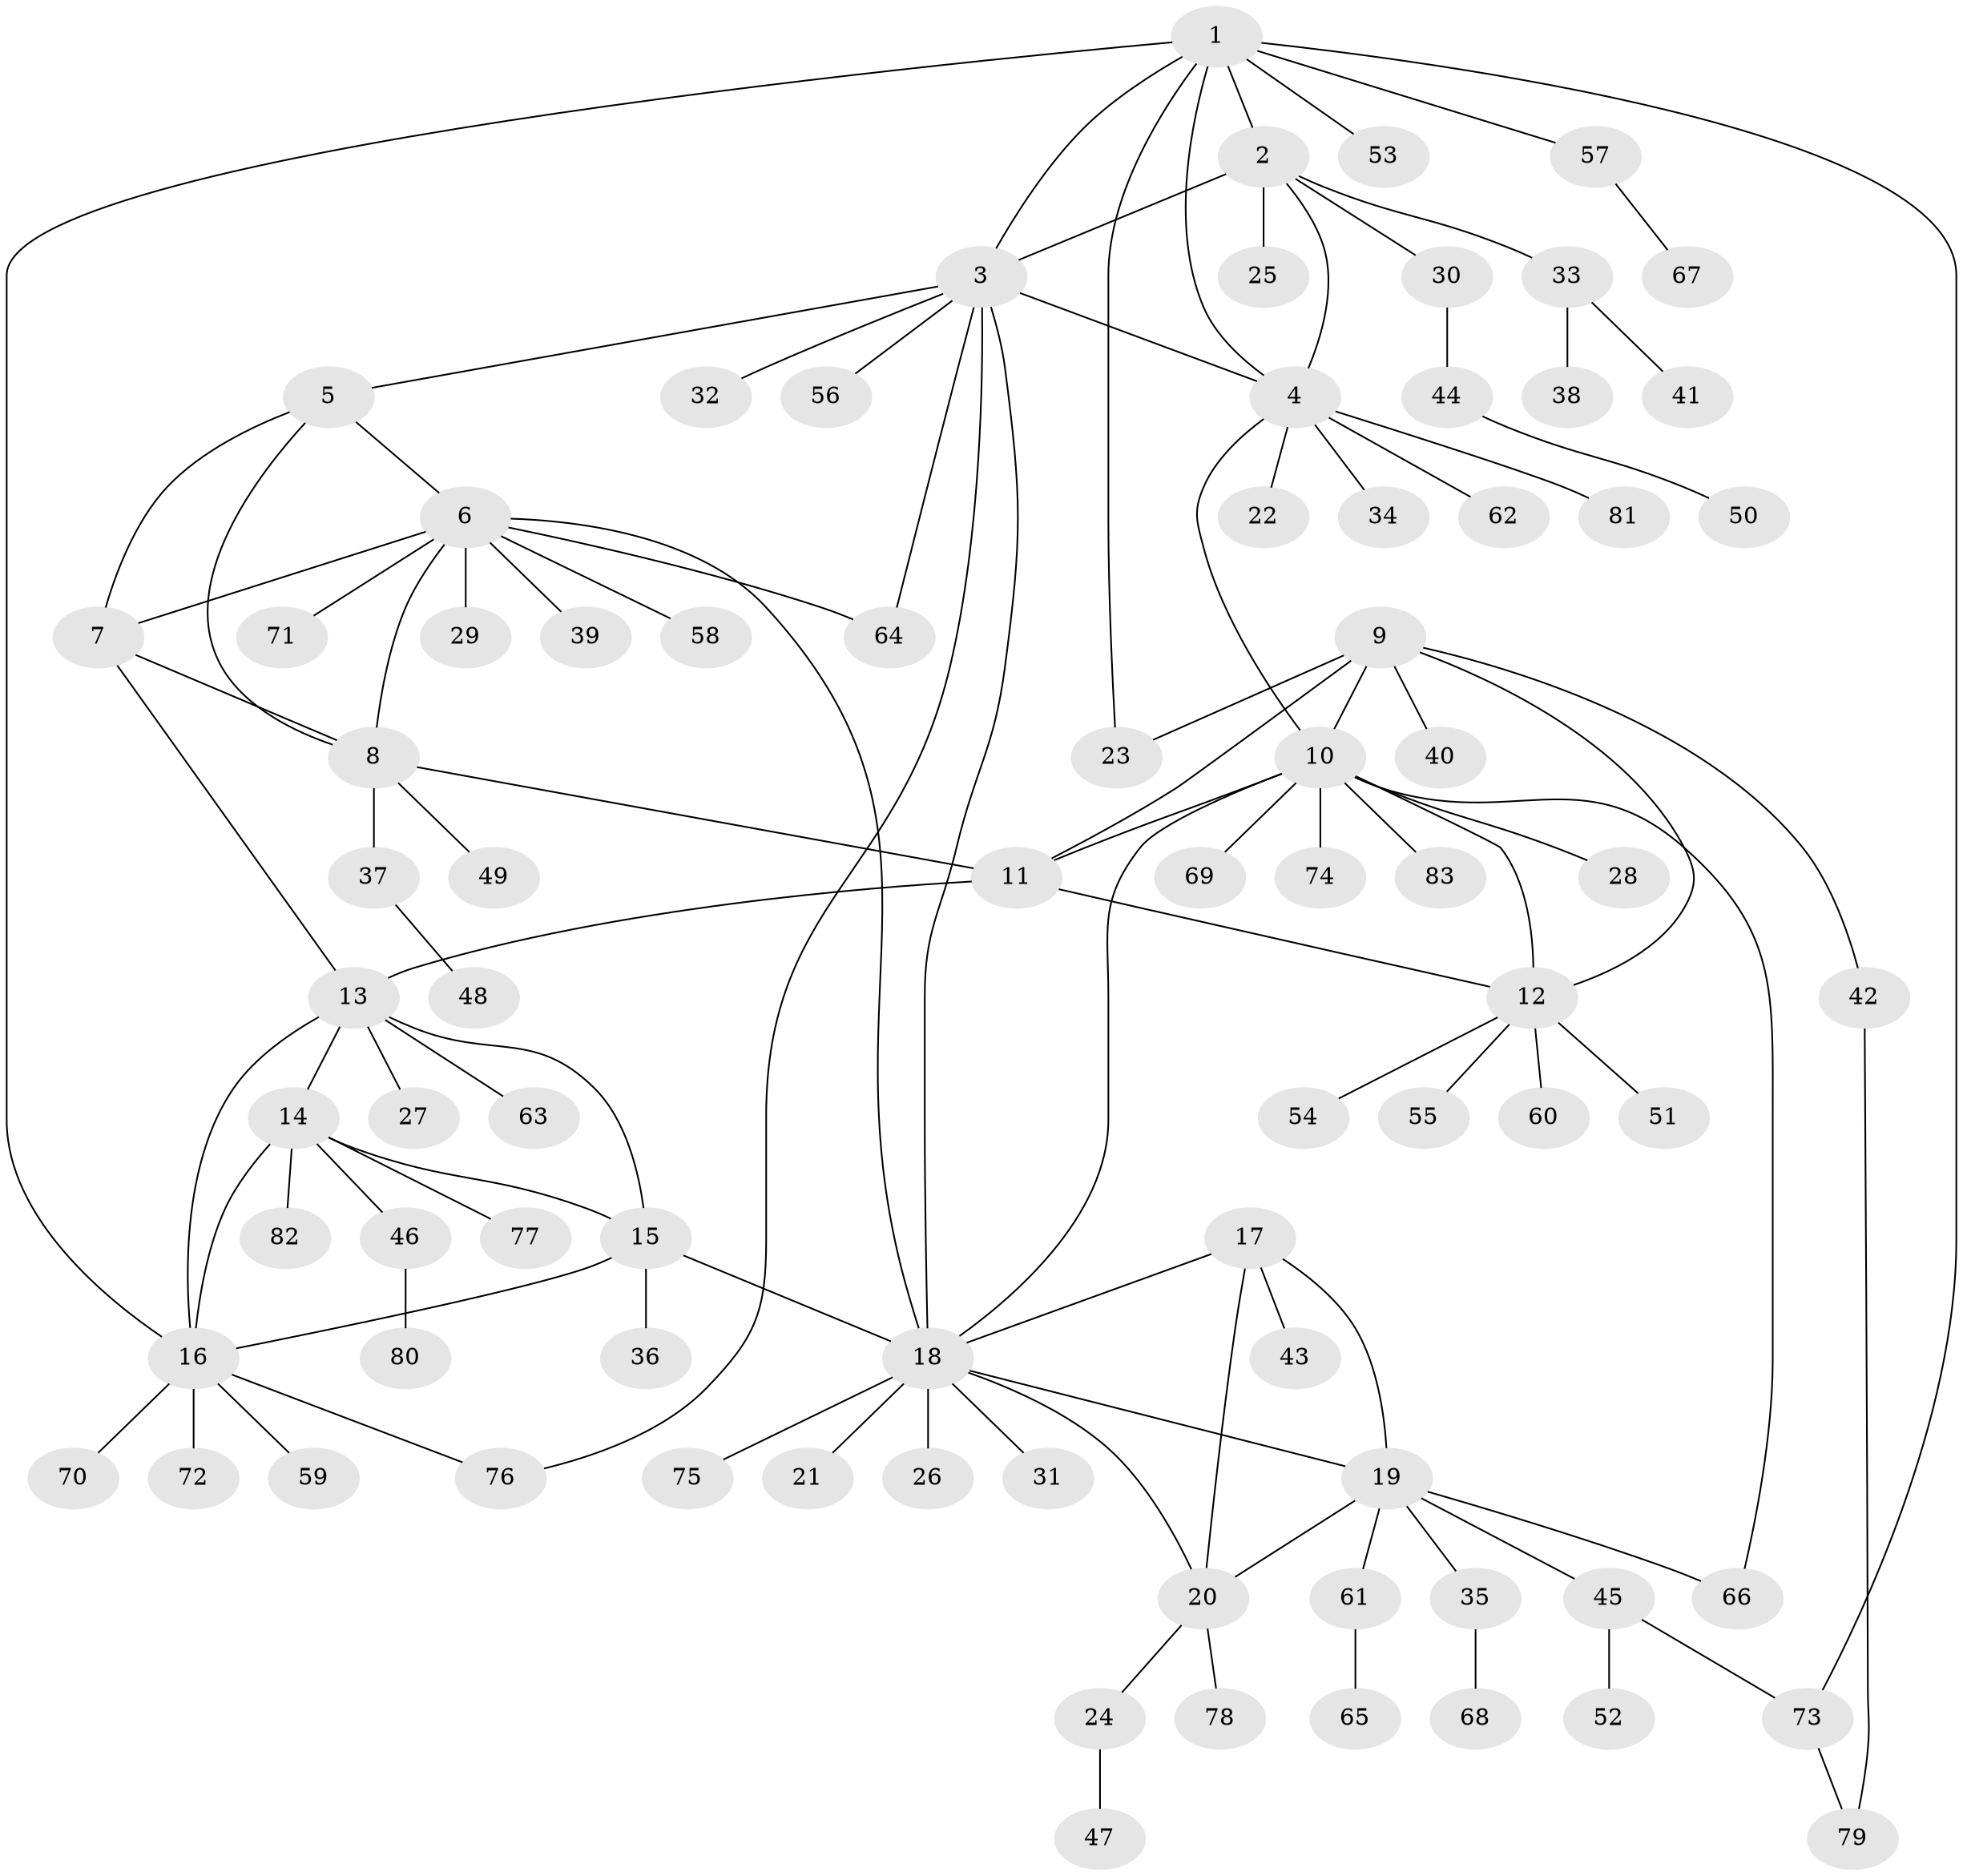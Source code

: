// Generated by graph-tools (version 1.1) at 2025/37/03/09/25 02:37:16]
// undirected, 83 vertices, 109 edges
graph export_dot {
graph [start="1"]
  node [color=gray90,style=filled];
  1;
  2;
  3;
  4;
  5;
  6;
  7;
  8;
  9;
  10;
  11;
  12;
  13;
  14;
  15;
  16;
  17;
  18;
  19;
  20;
  21;
  22;
  23;
  24;
  25;
  26;
  27;
  28;
  29;
  30;
  31;
  32;
  33;
  34;
  35;
  36;
  37;
  38;
  39;
  40;
  41;
  42;
  43;
  44;
  45;
  46;
  47;
  48;
  49;
  50;
  51;
  52;
  53;
  54;
  55;
  56;
  57;
  58;
  59;
  60;
  61;
  62;
  63;
  64;
  65;
  66;
  67;
  68;
  69;
  70;
  71;
  72;
  73;
  74;
  75;
  76;
  77;
  78;
  79;
  80;
  81;
  82;
  83;
  1 -- 2;
  1 -- 3;
  1 -- 4;
  1 -- 16;
  1 -- 23;
  1 -- 53;
  1 -- 57;
  1 -- 73;
  2 -- 3;
  2 -- 4;
  2 -- 25;
  2 -- 30;
  2 -- 33;
  3 -- 4;
  3 -- 5;
  3 -- 18;
  3 -- 32;
  3 -- 56;
  3 -- 64;
  3 -- 76;
  4 -- 10;
  4 -- 22;
  4 -- 34;
  4 -- 62;
  4 -- 81;
  5 -- 6;
  5 -- 7;
  5 -- 8;
  6 -- 7;
  6 -- 8;
  6 -- 18;
  6 -- 29;
  6 -- 39;
  6 -- 58;
  6 -- 64;
  6 -- 71;
  7 -- 8;
  7 -- 13;
  8 -- 11;
  8 -- 37;
  8 -- 49;
  9 -- 10;
  9 -- 11;
  9 -- 12;
  9 -- 23;
  9 -- 40;
  9 -- 42;
  10 -- 11;
  10 -- 12;
  10 -- 18;
  10 -- 28;
  10 -- 66;
  10 -- 69;
  10 -- 74;
  10 -- 83;
  11 -- 12;
  11 -- 13;
  12 -- 51;
  12 -- 54;
  12 -- 55;
  12 -- 60;
  13 -- 14;
  13 -- 15;
  13 -- 16;
  13 -- 27;
  13 -- 63;
  14 -- 15;
  14 -- 16;
  14 -- 46;
  14 -- 77;
  14 -- 82;
  15 -- 16;
  15 -- 18;
  15 -- 36;
  16 -- 59;
  16 -- 70;
  16 -- 72;
  16 -- 76;
  17 -- 18;
  17 -- 19;
  17 -- 20;
  17 -- 43;
  18 -- 19;
  18 -- 20;
  18 -- 21;
  18 -- 26;
  18 -- 31;
  18 -- 75;
  19 -- 20;
  19 -- 35;
  19 -- 45;
  19 -- 61;
  19 -- 66;
  20 -- 24;
  20 -- 78;
  24 -- 47;
  30 -- 44;
  33 -- 38;
  33 -- 41;
  35 -- 68;
  37 -- 48;
  42 -- 79;
  44 -- 50;
  45 -- 52;
  45 -- 73;
  46 -- 80;
  57 -- 67;
  61 -- 65;
  73 -- 79;
}
